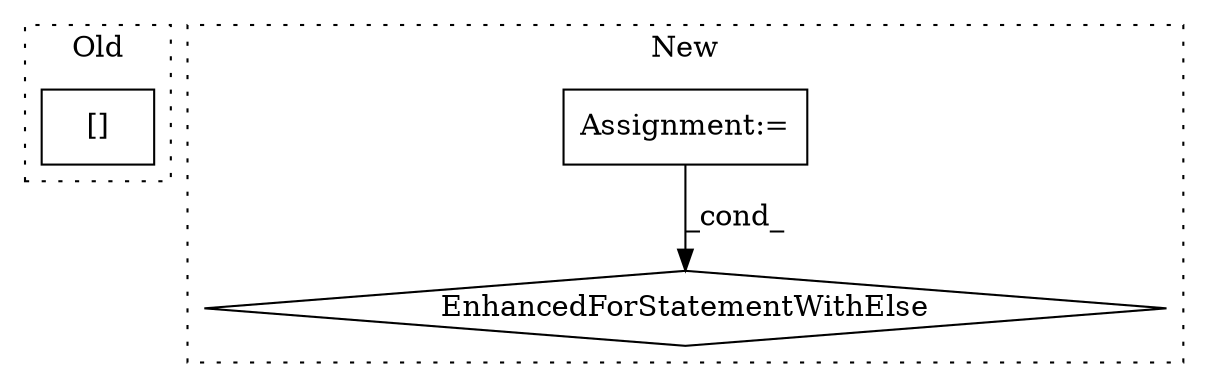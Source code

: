 digraph G {
subgraph cluster0 {
1 [label="[]" a="2" s="12412,12457" l="28,1" shape="box"];
label = "Old";
style="dotted";
}
subgraph cluster1 {
2 [label="EnhancedForStatementWithElse" a="115" s="11930,12034" l="61,292" shape="diamond"];
3 [label="Assignment:=" a="7" s="11930,12034" l="61,292" shape="box"];
label = "New";
style="dotted";
}
3 -> 2 [label="_cond_"];
}